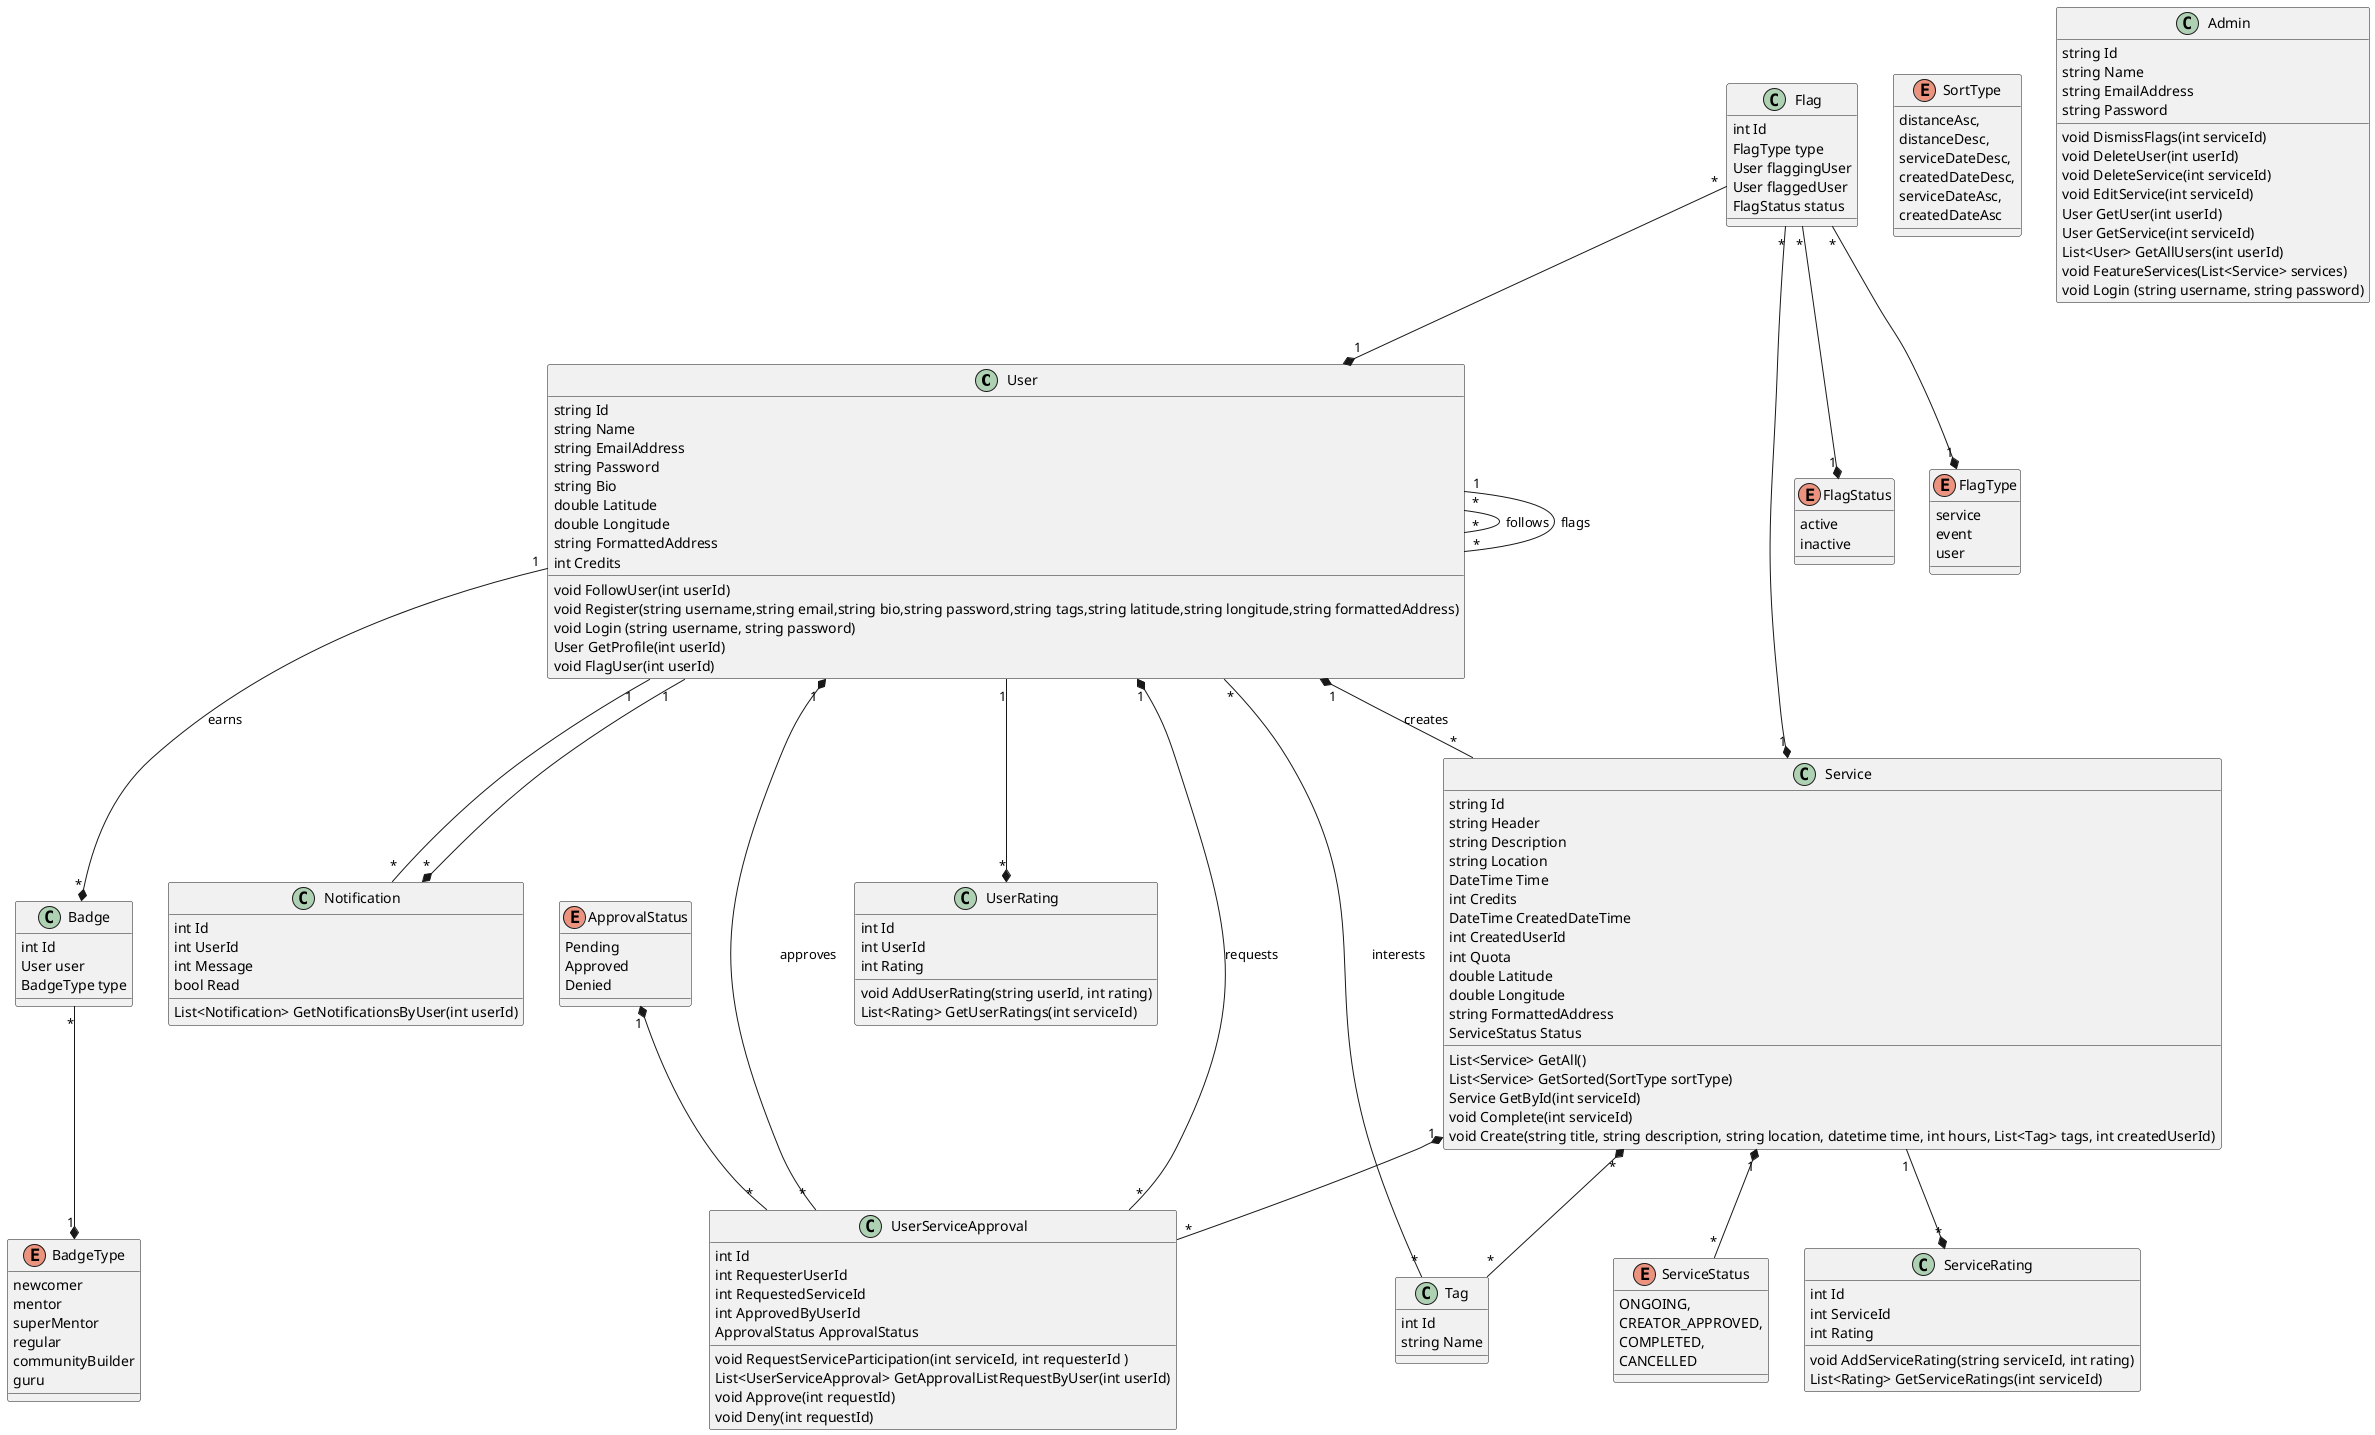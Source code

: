 @startuml Class
class User {
    string Id
    string Name
    string EmailAddress
    string Password
    string Bio
    double Latitude
    double Longitude
    string FormattedAddress
    int Credits
   
    void FollowUser(int userId)
    void Register(string username,string email,string bio,string password,string tags,string latitude,string longitude,string formattedAddress)
    void Login (string username, string password)
    User GetProfile(int userId)
    void FlagUser(int userId)

}


User "1" *-- "*" Service : creates

User "*" -- "*" User : follows
User "1" -- "*" User : flags
User "*" -- "*" Tag : interests
User "1" -- "*" Notification


class Service {
    string Id
    string Header
    string Description
    string Location
    DateTime Time
    int Credits
    DateTime CreatedDateTime
    int CreatedUserId
    int Quota    
    double Latitude
    double Longitude
    string FormattedAddress
    ServiceStatus Status
    List<Service> GetAll()
    List<Service> GetSorted(SortType sortType)
    Service GetById(int serviceId)
    void Complete(int serviceId)
    void Create(string title, string description, string location, datetime time, int hours, List<Tag> tags, int createdUserId)
   
}

Service "*" *-- "*" Tag 
Service "1" *-- "*" ServiceStatus 

enum ServiceStatus
{
    ONGOING,
    CREATOR_APPROVED,
    COMPLETED,
    CANCELLED
}

enum SortType
{
    distanceAsc,
    distanceDesc,
    serviceDateDesc,
    createdDateDesc,
    serviceDateAsc,
    createdDateAsc
}

class Tag{
    int Id
    string Name
}

class UserServiceApproval{
    int Id
    int RequesterUserId
    int RequestedServiceId
    int ApprovedByUserId
    ApprovalStatus ApprovalStatus
    void RequestServiceParticipation(int serviceId, int requesterId )
    List<UserServiceApproval> GetApprovalListRequestByUser(int userId)
    void Approve(int requestId)
    void Deny(int requestId)
}
User "1" *-- "*" UserServiceApproval : requests
Service "1" *-- "*" UserServiceApproval
User "1" *-- "*" UserServiceApproval : approves
ApprovalStatus "1" *-- "*" UserServiceApproval

enum ApprovalStatus {
    Pending
    Approved
    Denied
}

class Notification {
    int Id
    int UserId
    int Message
    bool Read
    List<Notification> GetNotificationsByUser(int userId)

}


User "1" --* "*" Notification


class UserRating {
    int Id
    int UserId
    int Rating
    void AddUserRating(string userId, int rating)
    List<Rating> GetUserRatings(int serviceId)

}

User "1" --* "*" UserRating


class ServiceRating {
    int Id
    int ServiceId
    int Rating
    void AddServiceRating(string serviceId, int rating)
    List<Rating> GetServiceRatings(int serviceId)

}
Service "1" --* "*" ServiceRating 

class Admin {
    string Id
    string Name
    string EmailAddress
    string Password

  
   
    void DismissFlags(int serviceId)
    void DeleteUser(int userId)
    void DeleteService(int serviceId)
    void EditService(int serviceId)
    User GetUser(int userId)
    User GetService(int serviceId)
    List<User> GetAllUsers(int userId)
    void FeatureServices(List<Service> services)
    void Login (string username, string password)    

}

enum BadgeType {
    newcomer
    mentor
    superMentor
    regular
    communityBuilder
    guru
    
}

class Badge {
    int Id
    User user
    BadgeType type
}

Badge "*" --* "1" BadgeType 
User "1" --* "*" Badge: earns 

enum FlagStatus {
    active
    inactive
}

enum FlagType {
    service
    event
    user
}

class Flag {
    int Id
    FlagType type
    User flaggingUser
    User flaggedUser
    FlagStatus status
}

Flag "*" --* "1" FlagType 
Flag "*" --* "1" FlagStatus 
Flag "*" --* "1" Service 
Flag "*" --* "1" User 



@enduml